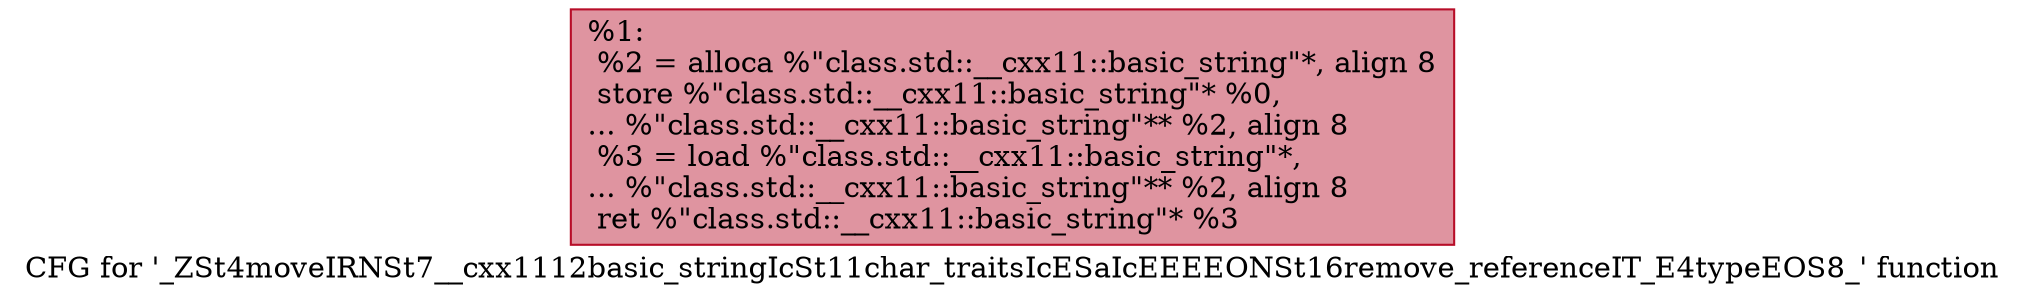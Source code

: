 digraph "CFG for '_ZSt4moveIRNSt7__cxx1112basic_stringIcSt11char_traitsIcESaIcEEEEONSt16remove_referenceIT_E4typeEOS8_' function" {
	label="CFG for '_ZSt4moveIRNSt7__cxx1112basic_stringIcSt11char_traitsIcESaIcEEEEONSt16remove_referenceIT_E4typeEOS8_' function";

	Node0x55d02e186b40 [shape=record,color="#b70d28ff", style=filled, fillcolor="#b70d2870",label="{%1:\l  %2 = alloca %\"class.std::__cxx11::basic_string\"*, align 8\l  store %\"class.std::__cxx11::basic_string\"* %0,\l... %\"class.std::__cxx11::basic_string\"** %2, align 8\l  %3 = load %\"class.std::__cxx11::basic_string\"*,\l... %\"class.std::__cxx11::basic_string\"** %2, align 8\l  ret %\"class.std::__cxx11::basic_string\"* %3\l}"];
}
